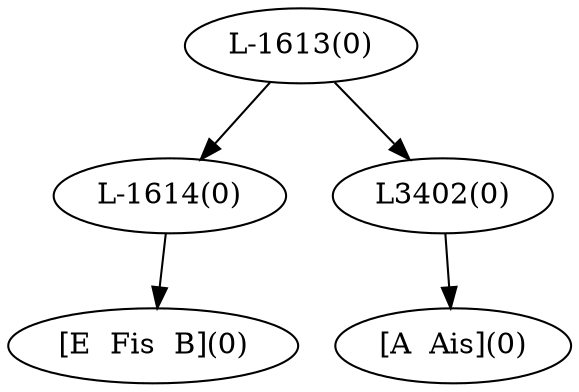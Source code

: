 digraph sample{
"L-1614(0)"->"[E  Fis  B](0)"
"L3402(0)"->"[A  Ais](0)"
"L-1613(0)"->"L-1614(0)"
"L-1613(0)"->"L3402(0)"
{rank = min; "L-1613(0)"}
{rank = same; "L-1614(0)"; "L3402(0)";}
{rank = max; "[A  Ais](0)"; "[E  Fis  B](0)";}
}